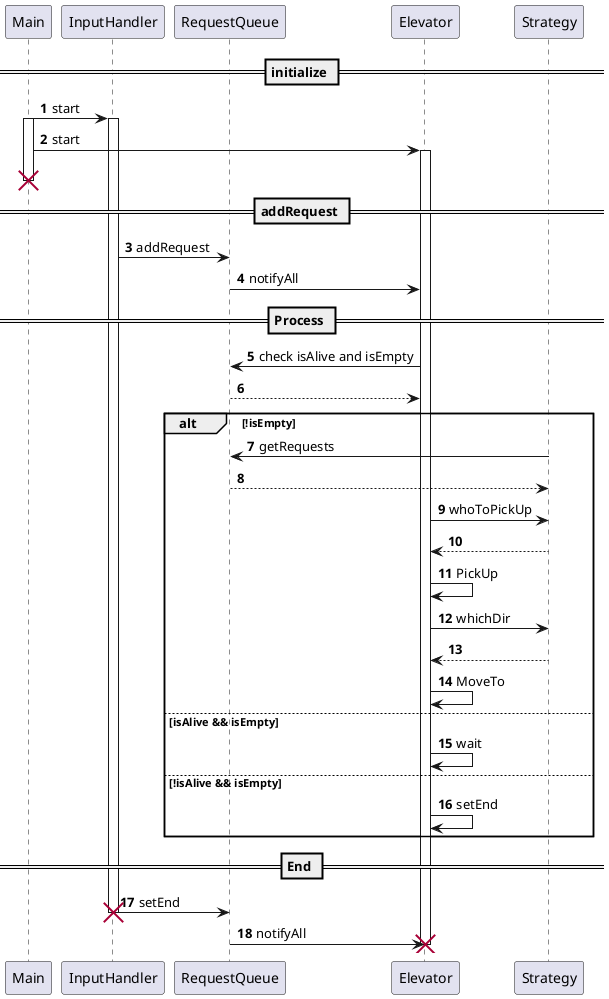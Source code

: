 @startuml
'https://plantuml.com/sequence-diagram

autonumber

participant Main as m
participant InputHandler as i
participant RequestQueue as r
participant Elevator as e
participant Strategy as s

== initialize ==
m->i : start
activate i
activate m
m->e : start
activate e
deactivate m
destroy m
== addRequest ==
i->r : addRequest
r->e : notifyAll
== Process ==
e->r : check isAlive and isEmpty
r-->e
alt  !isEmpty
    s->r : getRequests
    s<--r
    e->s : whoToPickUp
    e<--s
    e->e : PickUp
    e->s : whichDir
    e<--s
    e->e : MoveTo
else isAlive && isEmpty
    e->e : wait
else !isAlive && isEmpty
    e->e : setEnd
end
== End ==
i->r : setEnd
destroy i
r->e : notifyAll
deactivate i
deactivate e
destroy e
@enduml